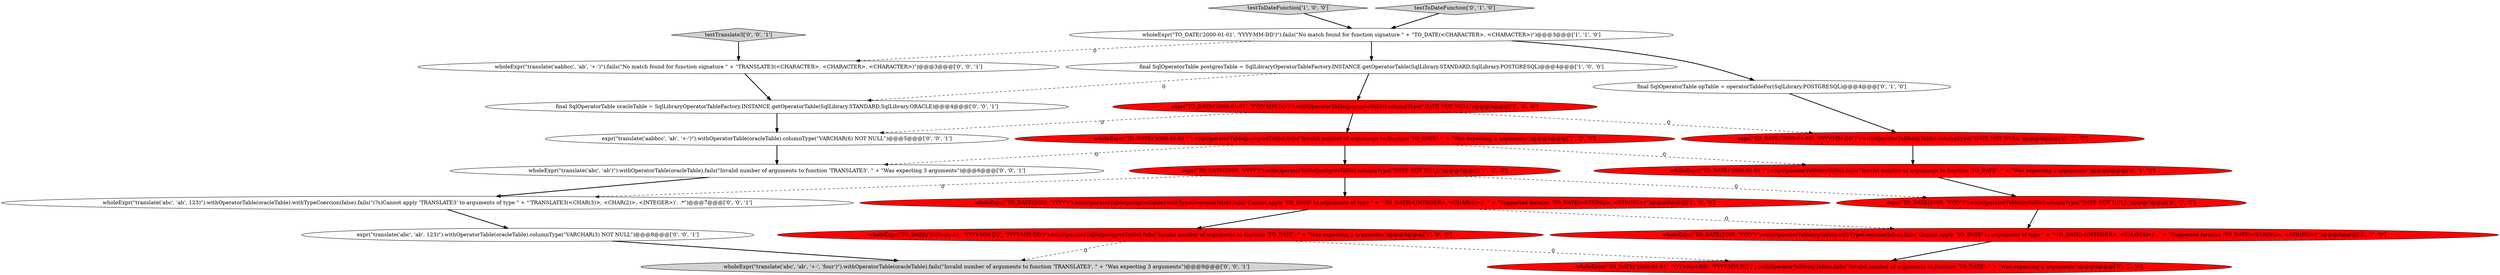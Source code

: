digraph {
14 [style = filled, label = "final SqlOperatorTable opTable = operatorTableFor(SqlLibrary.POSTGRESQL)@@@4@@@['0', '1', '0']", fillcolor = white, shape = ellipse image = "AAA0AAABBB2BBB"];
7 [style = filled, label = "wholeExpr(\"TO_DATE('2000-01-01')\").withOperatorTable(postgresTable).fails(\"Invalid number of arguments to function 'TO_DATE'. \" + \"Was expecting 2 arguments\")@@@6@@@['1', '0', '0']", fillcolor = red, shape = ellipse image = "AAA1AAABBB1BBB"];
18 [style = filled, label = "wholeExpr(\"translate('abc', 'ab')\").withOperatorTable(oracleTable).fails(\"Invalid number of arguments to function 'TRANSLATE3'. \" + \"Was expecting 3 arguments\")@@@6@@@['0', '0', '1']", fillcolor = white, shape = ellipse image = "AAA0AAABBB3BBB"];
4 [style = filled, label = "wholeExpr(\"TO_DATE(2000, 'YYYY')\").withOperatorTable(postgresTable).withTypeCoercion(false).fails(\"Cannot apply 'TO_DATE' to arguments of type \" + \"'TO_DATE\(<INTEGER>, <CHAR\(4\)>\)'\. \" + \"Supported form\(s\): 'TO_DATE\(<STRING>, <STRING>\)'\")@@@8@@@['1', '0', '0']", fillcolor = red, shape = ellipse image = "AAA1AAABBB1BBB"];
17 [style = filled, label = "testTranslate3['0', '0', '1']", fillcolor = lightgray, shape = diamond image = "AAA0AAABBB3BBB"];
0 [style = filled, label = "expr(\"TO_DATE(2000, 'YYYY')\").withOperatorTable(postgresTable).columnType(\"DATE NOT NULL\")@@@7@@@['1', '0', '0']", fillcolor = red, shape = ellipse image = "AAA1AAABBB1BBB"];
12 [style = filled, label = "wholeExpr(\"TO_DATE(2000, 'YYYY')\").withOperatorTable(opTable).withTypeCoercion(false).fails(\"Cannot apply 'TO_DATE' to arguments of type \" + \"'TO_DATE\(<INTEGER>, <CHAR\(4\)>\)'\. \" + \"Supported form\(s\): 'TO_DATE\(<STRING>, <STRING>\)'\")@@@8@@@['0', '1', '0']", fillcolor = red, shape = ellipse image = "AAA1AAABBB2BBB"];
6 [style = filled, label = "expr(\"TO_DATE('2000-01-01', 'YYYY-MM-DD')\").withOperatorTable(postgresTable).columnType(\"DATE NOT NULL\")@@@5@@@['1', '0', '0']", fillcolor = red, shape = ellipse image = "AAA1AAABBB1BBB"];
13 [style = filled, label = "wholeExpr(\"TO_DATE('2000-01-01', 'YYYY-MM-DD', 'YYYY-MM-DD')\").withOperatorTable(opTable).fails(\"Invalid number of arguments to function 'TO_DATE'. \" + \"Was expecting 2 arguments\")@@@9@@@['0', '1', '0']", fillcolor = red, shape = ellipse image = "AAA1AAABBB2BBB"];
10 [style = filled, label = "expr(\"TO_DATE(2000, 'YYYY')\").withOperatorTable(opTable).columnType(\"DATE NOT NULL\")@@@7@@@['0', '1', '0']", fillcolor = red, shape = ellipse image = "AAA1AAABBB2BBB"];
15 [style = filled, label = "wholeExpr(\"translate('abc', 'ab', '+-', 'four')\").withOperatorTable(oracleTable).fails(\"Invalid number of arguments to function 'TRANSLATE3'. \" + \"Was expecting 3 arguments\")@@@9@@@['0', '0', '1']", fillcolor = lightgray, shape = ellipse image = "AAA0AAABBB3BBB"];
16 [style = filled, label = "wholeExpr(\"translate('abc', 'ab', 123)\").withOperatorTable(oracleTable).withTypeCoercion(false).fails(\"(?s)Cannot apply 'TRANSLATE3' to arguments of type \" + \"'TRANSLATE3\(<CHAR\(3\)>, <CHAR\(2\)>, <INTEGER>\)'\. .*\")@@@7@@@['0', '0', '1']", fillcolor = white, shape = ellipse image = "AAA0AAABBB3BBB"];
2 [style = filled, label = "testToDateFunction['1', '0', '0']", fillcolor = lightgray, shape = diamond image = "AAA0AAABBB1BBB"];
5 [style = filled, label = "wholeExpr(\"TO_DATE('2000-01-01', 'YYYY-MM-DD')\").fails(\"No match found for function signature \" + \"TO_DATE\(<CHARACTER>, <CHARACTER>\)\")@@@3@@@['1', '1', '0']", fillcolor = white, shape = ellipse image = "AAA0AAABBB1BBB"];
1 [style = filled, label = "final SqlOperatorTable postgresTable = SqlLibraryOperatorTableFactory.INSTANCE.getOperatorTable(SqlLibrary.STANDARD,SqlLibrary.POSTGRESQL)@@@4@@@['1', '0', '0']", fillcolor = white, shape = ellipse image = "AAA0AAABBB1BBB"];
9 [style = filled, label = "expr(\"TO_DATE('2000-01-01', 'YYYY-MM-DD')\").withOperatorTable(opTable).columnType(\"DATE NOT NULL\")@@@5@@@['0', '1', '0']", fillcolor = red, shape = ellipse image = "AAA1AAABBB2BBB"];
8 [style = filled, label = "testToDateFunction['0', '1', '0']", fillcolor = lightgray, shape = diamond image = "AAA0AAABBB2BBB"];
3 [style = filled, label = "wholeExpr(\"TO_DATE('2000-01-01', 'YYYY-MM-DD', 'YYYY-MM-DD')\").withOperatorTable(postgresTable).fails(\"Invalid number of arguments to function 'TO_DATE'. \" + \"Was expecting 2 arguments\")@@@9@@@['1', '0', '0']", fillcolor = red, shape = ellipse image = "AAA1AAABBB1BBB"];
19 [style = filled, label = "final SqlOperatorTable oracleTable = SqlLibraryOperatorTableFactory.INSTANCE.getOperatorTable(SqlLibrary.STANDARD,SqlLibrary.ORACLE)@@@4@@@['0', '0', '1']", fillcolor = white, shape = ellipse image = "AAA0AAABBB3BBB"];
21 [style = filled, label = "expr(\"translate('abc', 'ab', 123)\").withOperatorTable(oracleTable).columnType(\"VARCHAR(3) NOT NULL\")@@@8@@@['0', '0', '1']", fillcolor = white, shape = ellipse image = "AAA0AAABBB3BBB"];
20 [style = filled, label = "wholeExpr(\"translate('aabbcc', 'ab', '+-')\").fails(\"No match found for function signature \" + \"TRANSLATE3\(<CHARACTER>, <CHARACTER>, <CHARACTER>\)\")@@@3@@@['0', '0', '1']", fillcolor = white, shape = ellipse image = "AAA0AAABBB3BBB"];
11 [style = filled, label = "wholeExpr(\"TO_DATE('2000-01-01')\").withOperatorTable(opTable).fails(\"Invalid number of arguments to function 'TO_DATE'. \" + \"Was expecting 2 arguments\")@@@6@@@['0', '1', '0']", fillcolor = red, shape = ellipse image = "AAA1AAABBB2BBB"];
22 [style = filled, label = "expr(\"translate('aabbcc', 'ab', '+-')\").withOperatorTable(oracleTable).columnType(\"VARCHAR(6) NOT NULL\")@@@5@@@['0', '0', '1']", fillcolor = white, shape = ellipse image = "AAA0AAABBB3BBB"];
4->3 [style = bold, label=""];
9->11 [style = bold, label=""];
7->18 [style = dashed, label="0"];
21->15 [style = bold, label=""];
6->9 [style = dashed, label="0"];
1->19 [style = dashed, label="0"];
0->16 [style = dashed, label="0"];
7->11 [style = dashed, label="0"];
7->0 [style = bold, label=""];
5->14 [style = bold, label=""];
3->13 [style = dashed, label="0"];
6->22 [style = dashed, label="0"];
0->10 [style = dashed, label="0"];
4->12 [style = dashed, label="0"];
5->20 [style = dashed, label="0"];
12->13 [style = bold, label=""];
5->1 [style = bold, label=""];
22->18 [style = bold, label=""];
1->6 [style = bold, label=""];
8->5 [style = bold, label=""];
0->4 [style = bold, label=""];
11->10 [style = bold, label=""];
10->12 [style = bold, label=""];
16->21 [style = bold, label=""];
3->15 [style = dashed, label="0"];
14->9 [style = bold, label=""];
6->7 [style = bold, label=""];
20->19 [style = bold, label=""];
19->22 [style = bold, label=""];
2->5 [style = bold, label=""];
17->20 [style = bold, label=""];
18->16 [style = bold, label=""];
}
